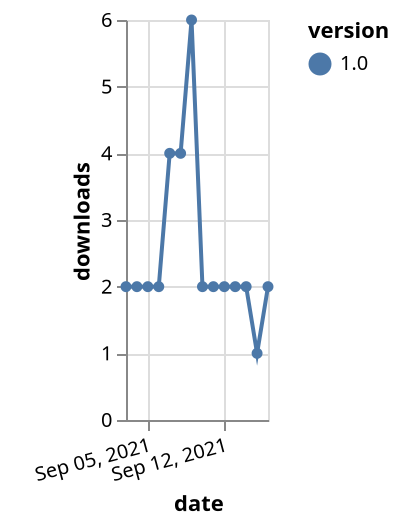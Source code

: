 {"$schema": "https://vega.github.io/schema/vega-lite/v5.json", "description": "A simple bar chart with embedded data.", "data": {"values": [{"date": "2021-09-03", "total": 2665, "delta": 2, "version": "1.0"}, {"date": "2021-09-04", "total": 2667, "delta": 2, "version": "1.0"}, {"date": "2021-09-05", "total": 2669, "delta": 2, "version": "1.0"}, {"date": "2021-09-06", "total": 2671, "delta": 2, "version": "1.0"}, {"date": "2021-09-07", "total": 2675, "delta": 4, "version": "1.0"}, {"date": "2021-09-08", "total": 2679, "delta": 4, "version": "1.0"}, {"date": "2021-09-09", "total": 2685, "delta": 6, "version": "1.0"}, {"date": "2021-09-10", "total": 2687, "delta": 2, "version": "1.0"}, {"date": "2021-09-11", "total": 2689, "delta": 2, "version": "1.0"}, {"date": "2021-09-12", "total": 2691, "delta": 2, "version": "1.0"}, {"date": "2021-09-13", "total": 2693, "delta": 2, "version": "1.0"}, {"date": "2021-09-14", "total": 2695, "delta": 2, "version": "1.0"}, {"date": "2021-09-15", "total": 2696, "delta": 1, "version": "1.0"}, {"date": "2021-09-16", "total": 2698, "delta": 2, "version": "1.0"}]}, "width": "container", "mark": {"type": "line", "point": {"filled": true}}, "encoding": {"x": {"field": "date", "type": "temporal", "timeUnit": "yearmonthdate", "title": "date", "axis": {"labelAngle": -15}}, "y": {"field": "delta", "type": "quantitative", "title": "downloads"}, "color": {"field": "version", "type": "nominal"}, "tooltip": {"field": "delta"}}}